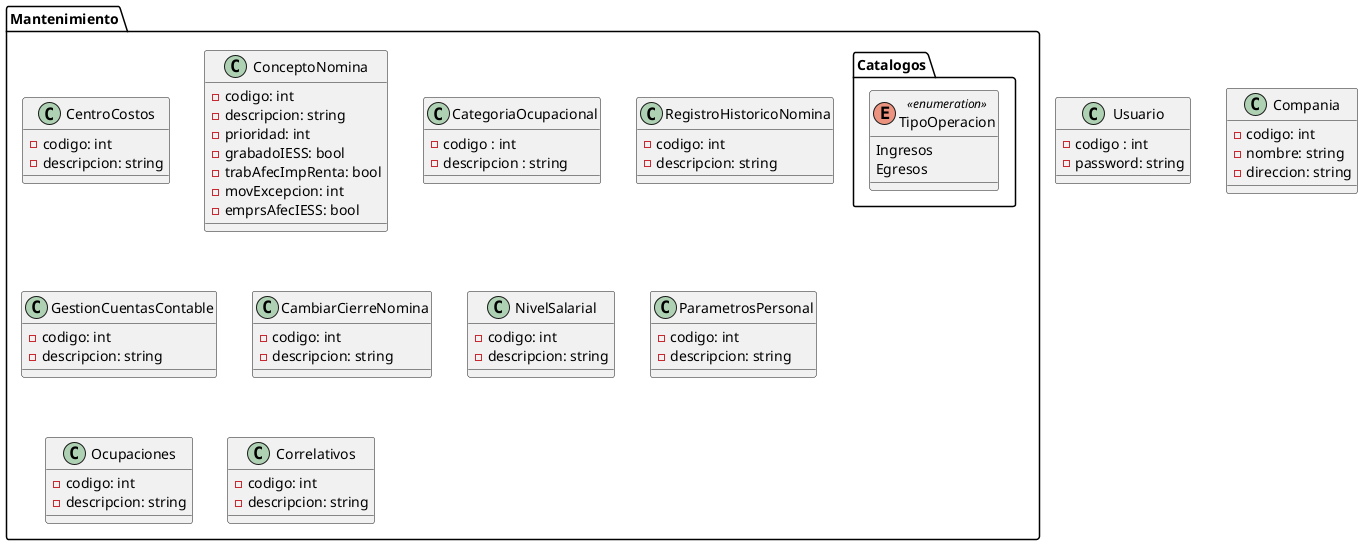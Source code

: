 @startuml TTHHH

class Usuario{
    -codigo : int
    -password: string
}

class Compania{
    -codigo: int
    -nombre: string
    -direccion: string
}

package Mantenimiento{

    class CentroCostos{
        -codigo: int
        -descripcion: string
    }

    class ConceptoNomina{
        -codigo: int
        -descripcion: string
        -prioridad: int
        -grabadoIESS: bool
        -trabAfecImpRenta: bool
        -movExcepcion: int
        -emprsAfecIESS: bool
    }

    class CategoriaOcupacional{
        -codigo : int
        -descripcion : string
    }

    class RegistroHistoricoNomina{
        -codigo: int
        -descripcion: string
    }

    class GestionCuentasContable{
        -codigo: int
        -descripcion: string
    }

    class CambiarCierreNomina{
        -codigo: int
        -descripcion: string
    }

    class NivelSalarial{
        -codigo: int
        -descripcion: string
    }

    class ParametrosPersonal{
        -codigo: int
        -descripcion: string
    }

    class Ocupaciones{
        -codigo: int
        -descripcion: string
    }

    class Correlativos{
        -codigo: int
        -descripcion: string
    }

}

package Mantenimiento.Catalogos{

    enum TipoOperacion <<enumeration>>{
        Ingresos
        Egresos
    }
    
}

@enduml